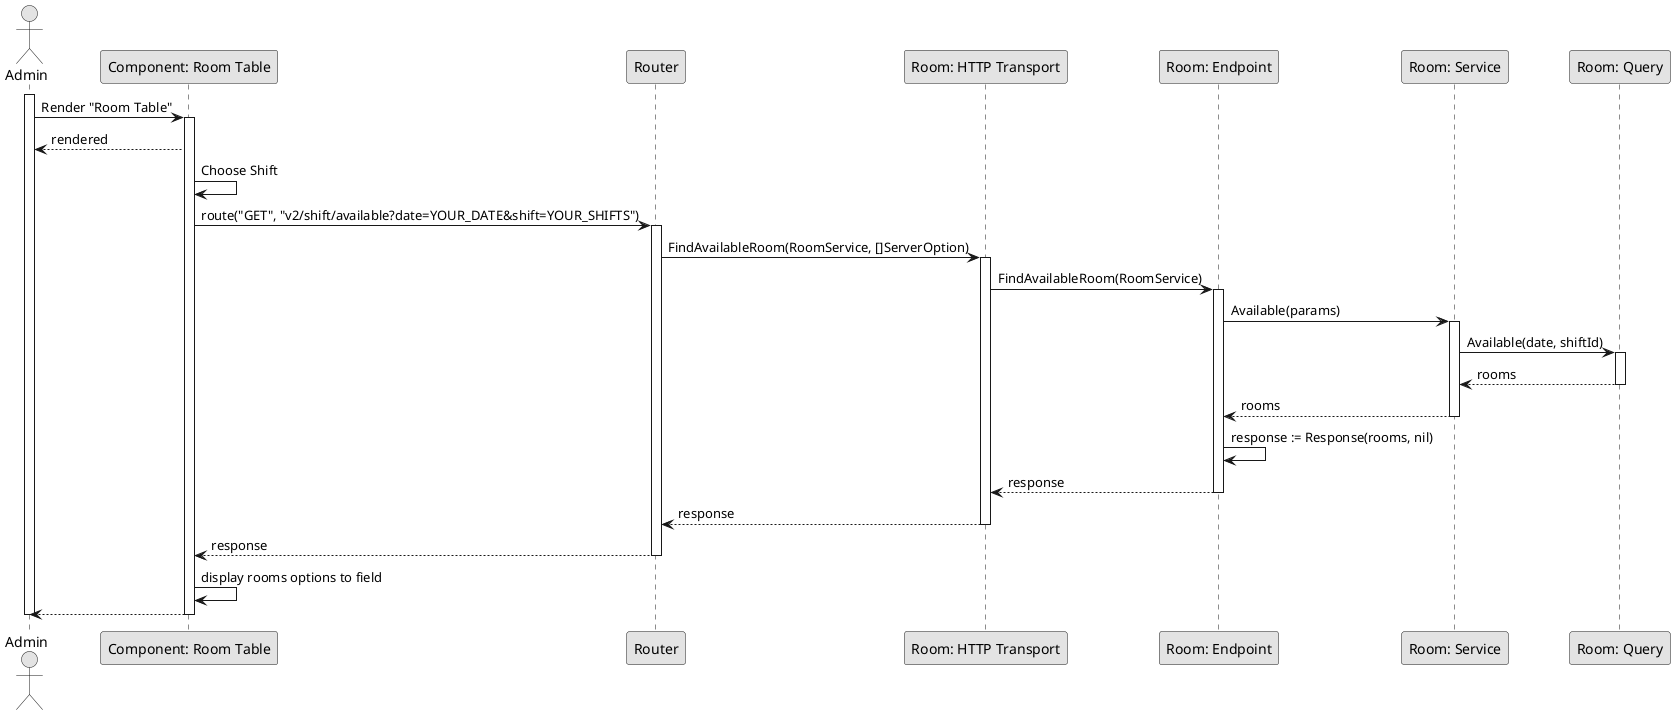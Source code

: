 @startuml GetRoomAvailable

skinparam Monochrome true
skinparam Shadowing false

actor Admin
participant "Component: Room Table" as RoomTable
participant "Router" as Router
participant "Room: HTTP Transport" as RoomHTTPTransport
participant "Room: Endpoint" as RoomEndpoint
participant "Room: Service" as RoomService
participant "Room: Query" as RoomQuery

activate Admin

Admin->RoomTable: Render "Room Table"
activate RoomTable
RoomTable-->Admin: rendered
RoomTable->RoomTable: Choose Shift
RoomTable->Router: route("GET", "v2/shift/available?date=YOUR_DATE&shift=YOUR_SHIFTS")
activate Router
Router->RoomHTTPTransport: FindAvailableRoom(RoomService, []ServerOption)
activate RoomHTTPTransport
RoomHTTPTransport->RoomEndpoint: FindAvailableRoom(RoomService)
activate RoomEndpoint
RoomEndpoint->RoomService: Available(params)

activate RoomService
RoomService->RoomQuery: Available(date, shiftId)
activate RoomQuery
RoomQuery-->RoomService: rooms
deactivate RoomQuery
RoomService-->RoomEndpoint: rooms
deactivate RoomService

RoomEndpoint->RoomEndpoint: response := Response(rooms, nil)
RoomEndpoint-->RoomHTTPTransport: response
deactivate RoomEndpoint
RoomHTTPTransport-->Router: response
deactivate RoomHTTPTransport
Router-->RoomTable: response
deactivate Router
RoomTable->RoomTable: display rooms options to field
RoomTable-->Admin
deactivate RoomTable

deactivate Admin

@enduml